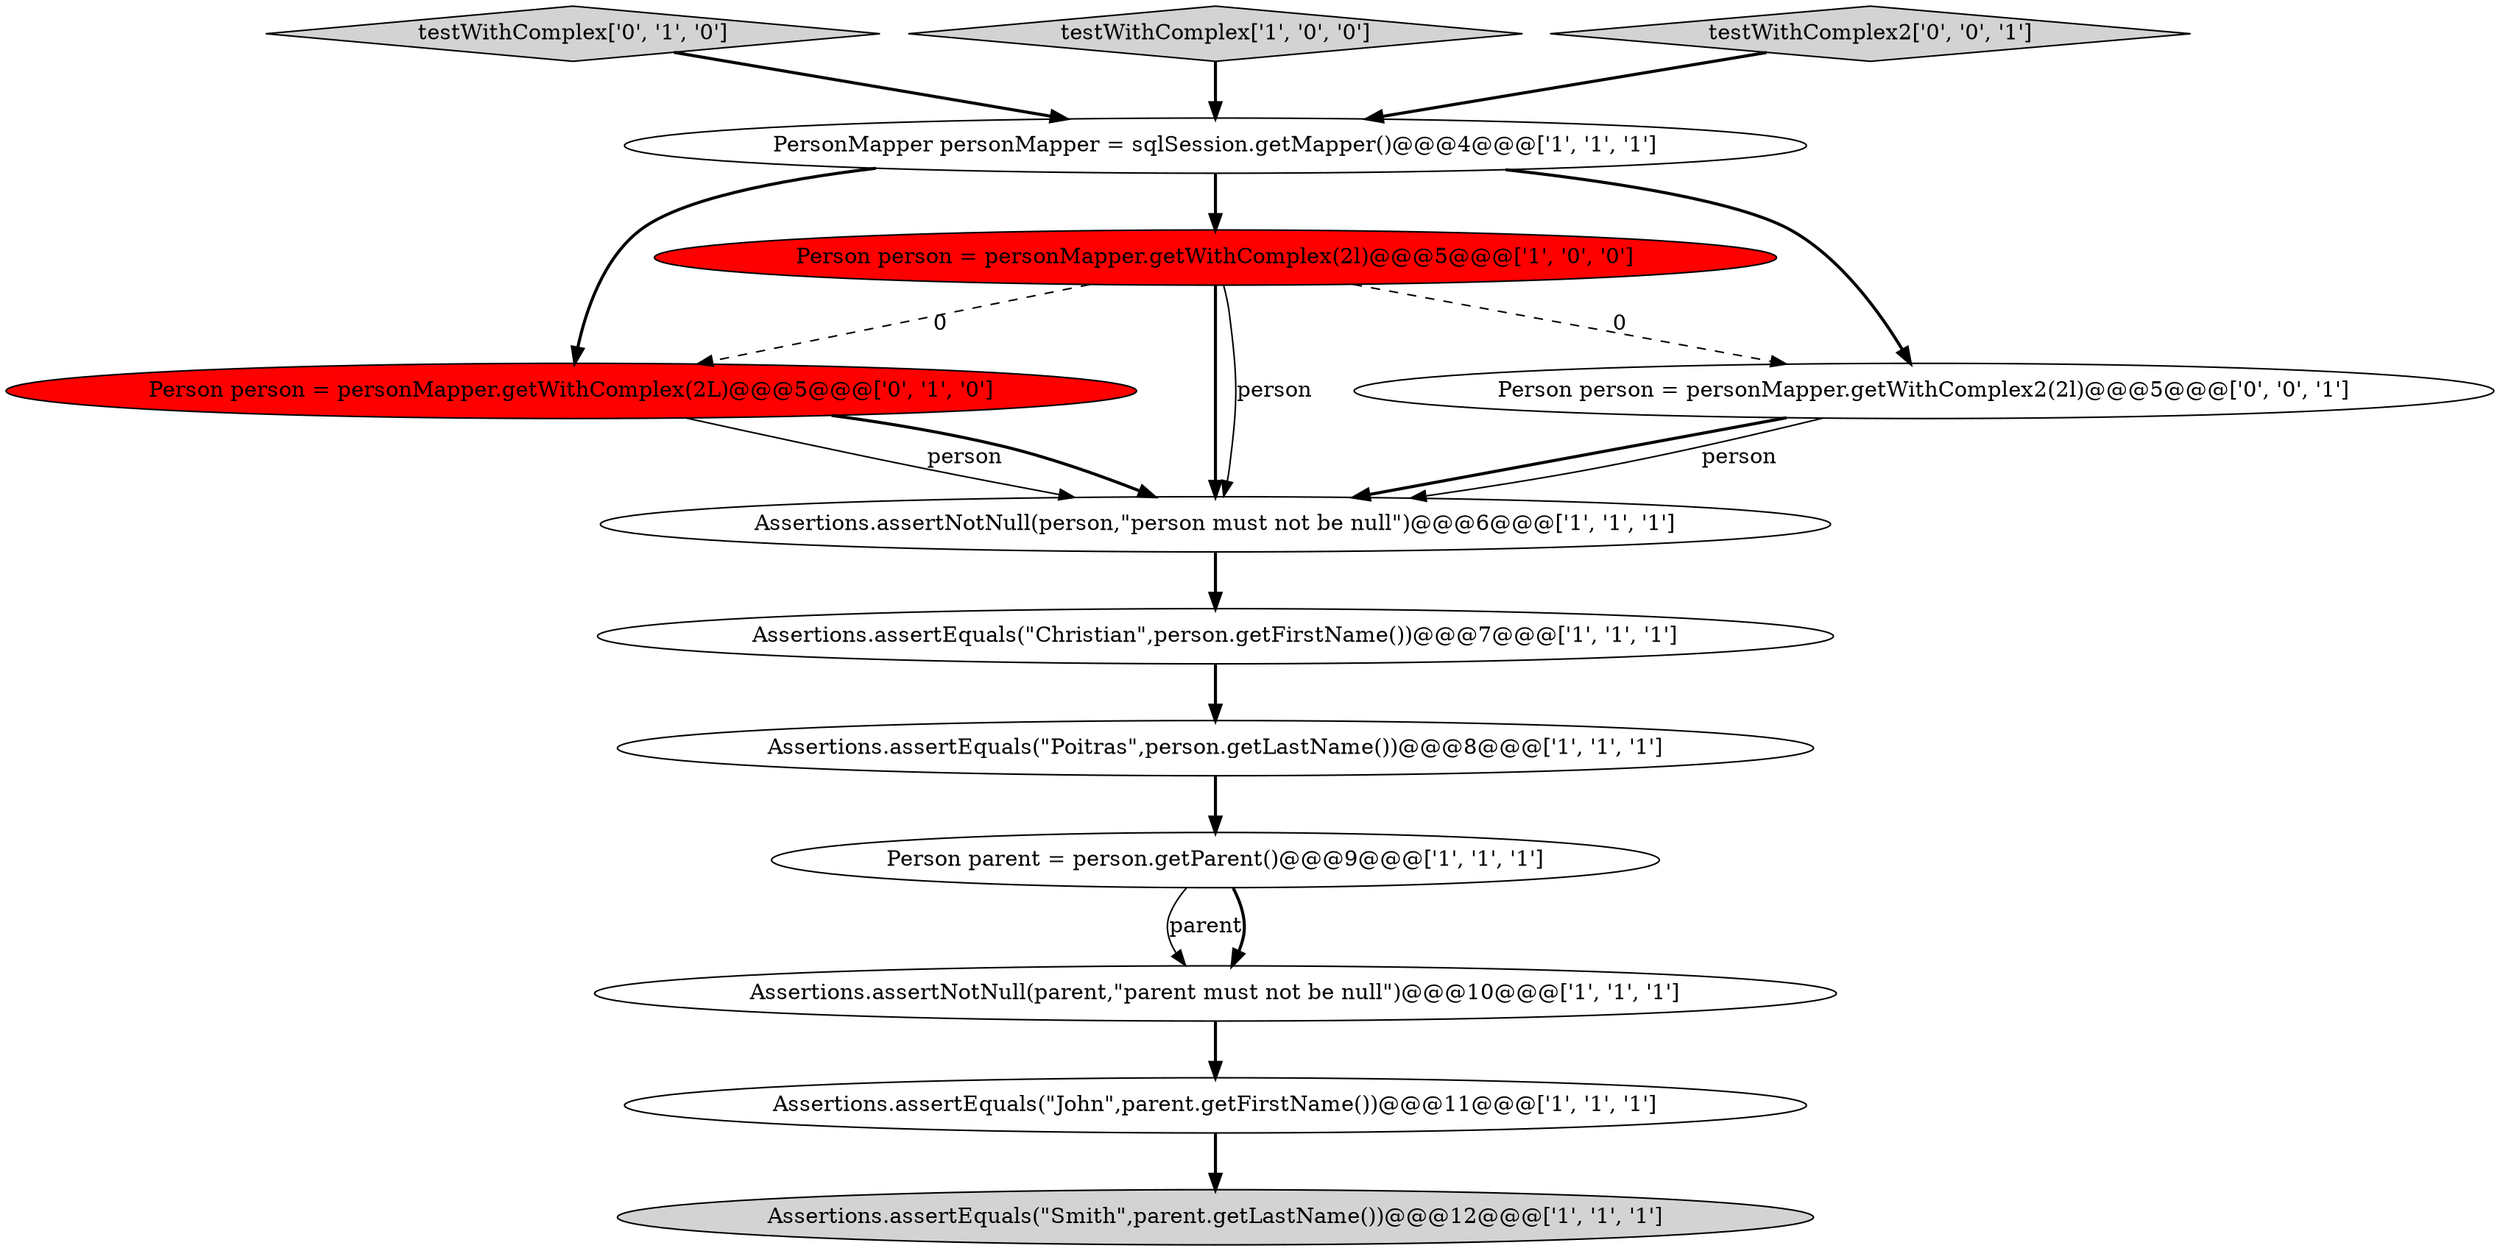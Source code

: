 digraph {
9 [style = filled, label = "Assertions.assertNotNull(person,\"person must not be null\")@@@6@@@['1', '1', '1']", fillcolor = white, shape = ellipse image = "AAA0AAABBB1BBB"];
0 [style = filled, label = "Assertions.assertEquals(\"Christian\",person.getFirstName())@@@7@@@['1', '1', '1']", fillcolor = white, shape = ellipse image = "AAA0AAABBB1BBB"];
10 [style = filled, label = "Person person = personMapper.getWithComplex(2L)@@@5@@@['0', '1', '0']", fillcolor = red, shape = ellipse image = "AAA1AAABBB2BBB"];
5 [style = filled, label = "Person person = personMapper.getWithComplex(2l)@@@5@@@['1', '0', '0']", fillcolor = red, shape = ellipse image = "AAA1AAABBB1BBB"];
1 [style = filled, label = "Assertions.assertEquals(\"Smith\",parent.getLastName())@@@12@@@['1', '1', '1']", fillcolor = lightgray, shape = ellipse image = "AAA0AAABBB1BBB"];
3 [style = filled, label = "Assertions.assertEquals(\"Poitras\",person.getLastName())@@@8@@@['1', '1', '1']", fillcolor = white, shape = ellipse image = "AAA0AAABBB1BBB"];
2 [style = filled, label = "Assertions.assertEquals(\"John\",parent.getFirstName())@@@11@@@['1', '1', '1']", fillcolor = white, shape = ellipse image = "AAA0AAABBB1BBB"];
6 [style = filled, label = "Assertions.assertNotNull(parent,\"parent must not be null\")@@@10@@@['1', '1', '1']", fillcolor = white, shape = ellipse image = "AAA0AAABBB1BBB"];
4 [style = filled, label = "PersonMapper personMapper = sqlSession.getMapper()@@@4@@@['1', '1', '1']", fillcolor = white, shape = ellipse image = "AAA0AAABBB1BBB"];
11 [style = filled, label = "testWithComplex['0', '1', '0']", fillcolor = lightgray, shape = diamond image = "AAA0AAABBB2BBB"];
8 [style = filled, label = "testWithComplex['1', '0', '0']", fillcolor = lightgray, shape = diamond image = "AAA0AAABBB1BBB"];
12 [style = filled, label = "Person person = personMapper.getWithComplex2(2l)@@@5@@@['0', '0', '1']", fillcolor = white, shape = ellipse image = "AAA0AAABBB3BBB"];
13 [style = filled, label = "testWithComplex2['0', '0', '1']", fillcolor = lightgray, shape = diamond image = "AAA0AAABBB3BBB"];
7 [style = filled, label = "Person parent = person.getParent()@@@9@@@['1', '1', '1']", fillcolor = white, shape = ellipse image = "AAA0AAABBB1BBB"];
0->3 [style = bold, label=""];
4->10 [style = bold, label=""];
5->12 [style = dashed, label="0"];
9->0 [style = bold, label=""];
5->9 [style = bold, label=""];
2->1 [style = bold, label=""];
5->9 [style = solid, label="person"];
11->4 [style = bold, label=""];
10->9 [style = solid, label="person"];
12->9 [style = bold, label=""];
7->6 [style = solid, label="parent"];
6->2 [style = bold, label=""];
5->10 [style = dashed, label="0"];
3->7 [style = bold, label=""];
7->6 [style = bold, label=""];
4->12 [style = bold, label=""];
10->9 [style = bold, label=""];
8->4 [style = bold, label=""];
4->5 [style = bold, label=""];
13->4 [style = bold, label=""];
12->9 [style = solid, label="person"];
}
